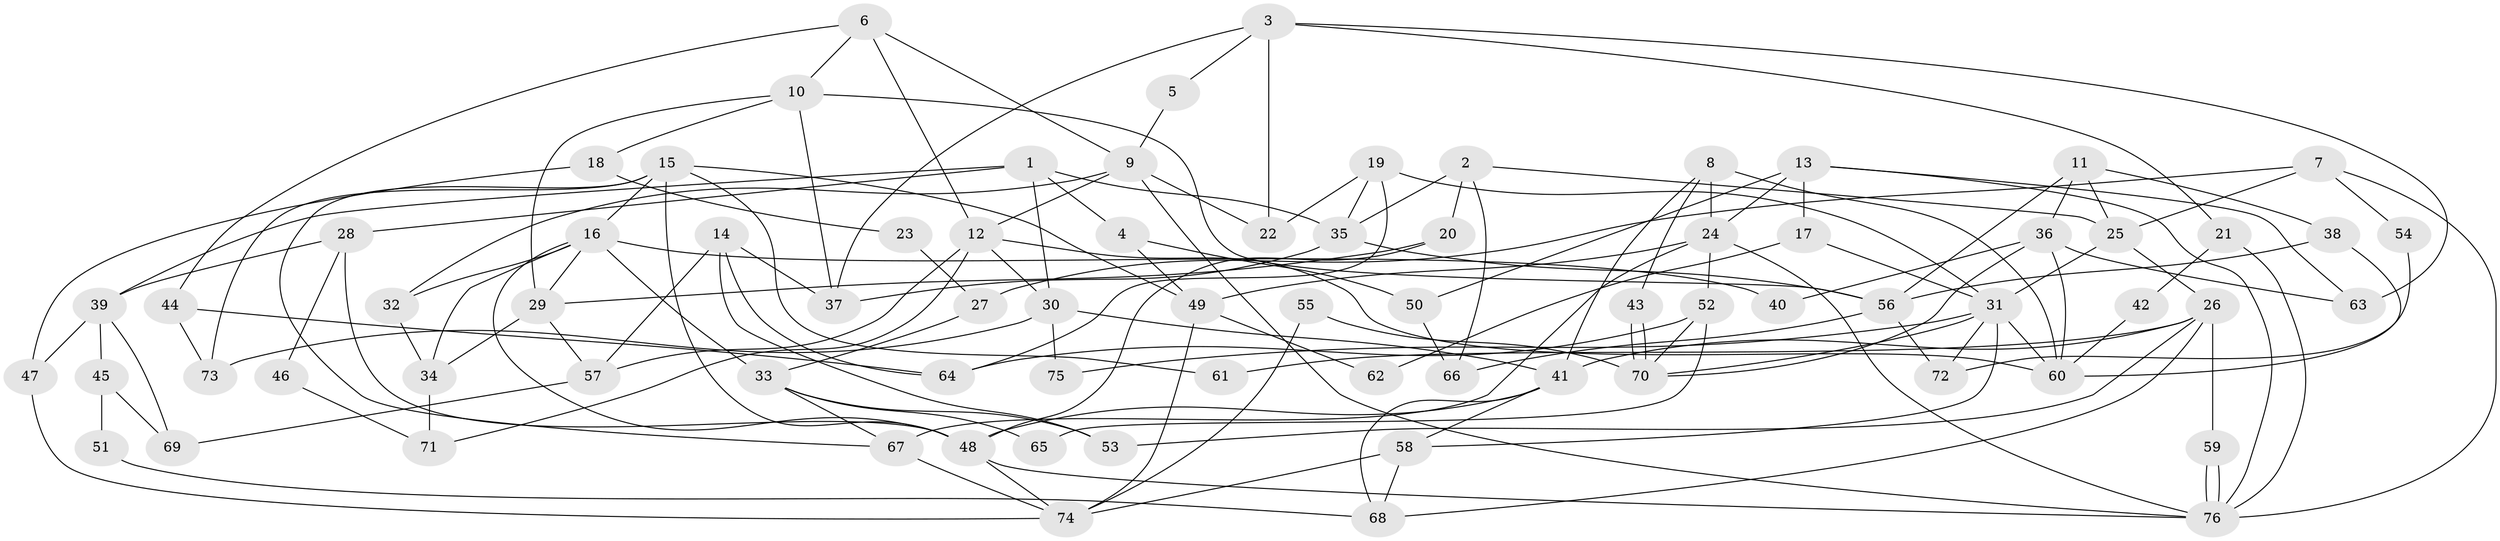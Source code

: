// Generated by graph-tools (version 1.1) at 2025/15/03/09/25 04:15:10]
// undirected, 76 vertices, 152 edges
graph export_dot {
graph [start="1"]
  node [color=gray90,style=filled];
  1;
  2;
  3;
  4;
  5;
  6;
  7;
  8;
  9;
  10;
  11;
  12;
  13;
  14;
  15;
  16;
  17;
  18;
  19;
  20;
  21;
  22;
  23;
  24;
  25;
  26;
  27;
  28;
  29;
  30;
  31;
  32;
  33;
  34;
  35;
  36;
  37;
  38;
  39;
  40;
  41;
  42;
  43;
  44;
  45;
  46;
  47;
  48;
  49;
  50;
  51;
  52;
  53;
  54;
  55;
  56;
  57;
  58;
  59;
  60;
  61;
  62;
  63;
  64;
  65;
  66;
  67;
  68;
  69;
  70;
  71;
  72;
  73;
  74;
  75;
  76;
  1 -- 35;
  1 -- 4;
  1 -- 28;
  1 -- 30;
  1 -- 39;
  2 -- 25;
  2 -- 20;
  2 -- 35;
  2 -- 66;
  3 -- 63;
  3 -- 37;
  3 -- 5;
  3 -- 21;
  3 -- 22;
  4 -- 49;
  4 -- 50;
  5 -- 9;
  6 -- 44;
  6 -- 12;
  6 -- 9;
  6 -- 10;
  7 -- 25;
  7 -- 76;
  7 -- 27;
  7 -- 54;
  8 -- 24;
  8 -- 41;
  8 -- 43;
  8 -- 60;
  9 -- 12;
  9 -- 22;
  9 -- 32;
  9 -- 76;
  10 -- 29;
  10 -- 18;
  10 -- 37;
  10 -- 56;
  11 -- 56;
  11 -- 36;
  11 -- 25;
  11 -- 38;
  12 -- 57;
  12 -- 30;
  12 -- 60;
  12 -- 71;
  13 -- 24;
  13 -- 76;
  13 -- 17;
  13 -- 50;
  13 -- 63;
  14 -- 37;
  14 -- 53;
  14 -- 57;
  14 -- 64;
  15 -- 67;
  15 -- 48;
  15 -- 16;
  15 -- 49;
  15 -- 61;
  15 -- 73;
  16 -- 48;
  16 -- 29;
  16 -- 32;
  16 -- 33;
  16 -- 34;
  16 -- 40;
  17 -- 31;
  17 -- 62;
  18 -- 47;
  18 -- 23;
  19 -- 35;
  19 -- 22;
  19 -- 31;
  19 -- 64;
  20 -- 29;
  20 -- 48;
  21 -- 76;
  21 -- 42;
  23 -- 27;
  24 -- 76;
  24 -- 52;
  24 -- 49;
  24 -- 67;
  25 -- 31;
  25 -- 26;
  26 -- 41;
  26 -- 53;
  26 -- 59;
  26 -- 61;
  26 -- 68;
  27 -- 33;
  28 -- 48;
  28 -- 39;
  28 -- 46;
  29 -- 34;
  29 -- 57;
  30 -- 41;
  30 -- 73;
  30 -- 75;
  31 -- 60;
  31 -- 58;
  31 -- 70;
  31 -- 72;
  31 -- 75;
  32 -- 34;
  33 -- 67;
  33 -- 53;
  33 -- 65;
  34 -- 71;
  35 -- 56;
  35 -- 37;
  36 -- 70;
  36 -- 60;
  36 -- 40;
  36 -- 63;
  38 -- 60;
  38 -- 56;
  39 -- 45;
  39 -- 47;
  39 -- 69;
  41 -- 48;
  41 -- 68;
  41 -- 58;
  42 -- 60;
  43 -- 70;
  43 -- 70;
  44 -- 73;
  44 -- 64;
  45 -- 69;
  45 -- 51;
  46 -- 71;
  47 -- 74;
  48 -- 76;
  48 -- 74;
  49 -- 62;
  49 -- 74;
  50 -- 66;
  51 -- 68;
  52 -- 64;
  52 -- 70;
  52 -- 65;
  54 -- 72;
  55 -- 74;
  55 -- 70;
  56 -- 66;
  56 -- 72;
  57 -- 69;
  58 -- 68;
  58 -- 74;
  59 -- 76;
  59 -- 76;
  67 -- 74;
}
